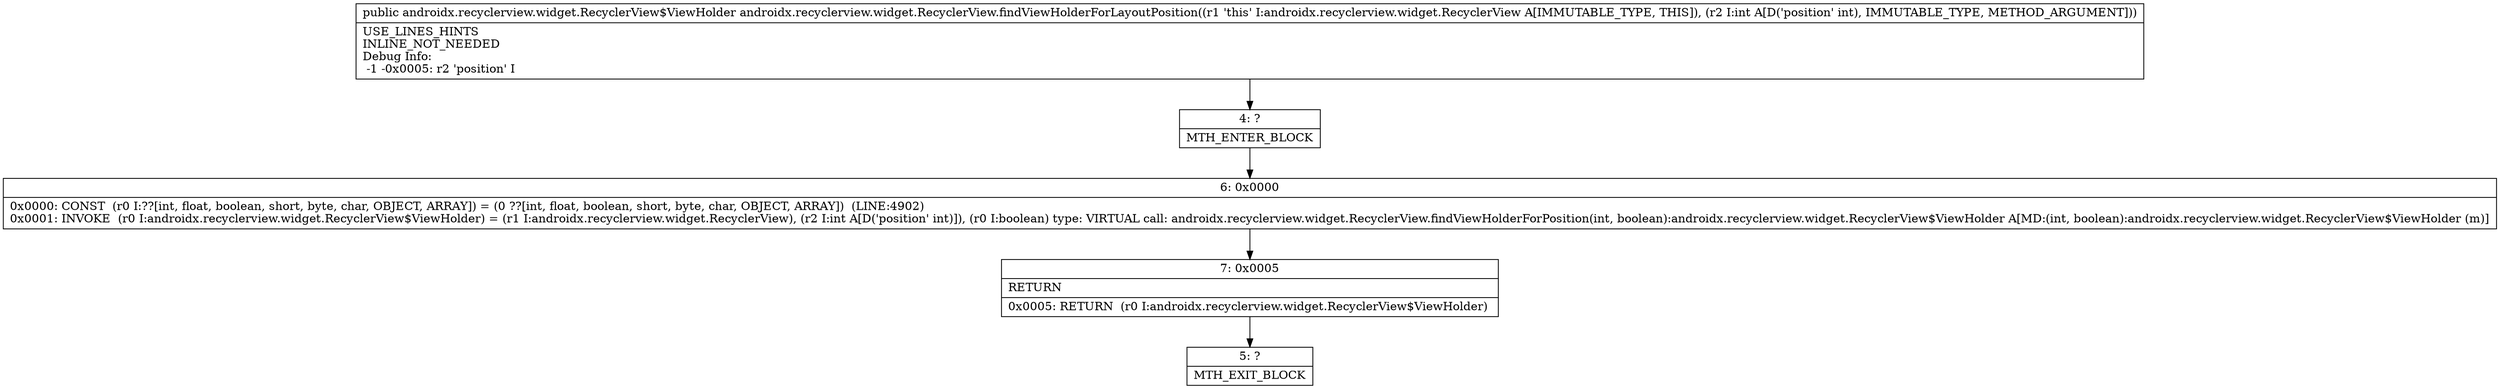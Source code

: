 digraph "CFG forandroidx.recyclerview.widget.RecyclerView.findViewHolderForLayoutPosition(I)Landroidx\/recyclerview\/widget\/RecyclerView$ViewHolder;" {
Node_4 [shape=record,label="{4\:\ ?|MTH_ENTER_BLOCK\l}"];
Node_6 [shape=record,label="{6\:\ 0x0000|0x0000: CONST  (r0 I:??[int, float, boolean, short, byte, char, OBJECT, ARRAY]) = (0 ??[int, float, boolean, short, byte, char, OBJECT, ARRAY])  (LINE:4902)\l0x0001: INVOKE  (r0 I:androidx.recyclerview.widget.RecyclerView$ViewHolder) = (r1 I:androidx.recyclerview.widget.RecyclerView), (r2 I:int A[D('position' int)]), (r0 I:boolean) type: VIRTUAL call: androidx.recyclerview.widget.RecyclerView.findViewHolderForPosition(int, boolean):androidx.recyclerview.widget.RecyclerView$ViewHolder A[MD:(int, boolean):androidx.recyclerview.widget.RecyclerView$ViewHolder (m)]\l}"];
Node_7 [shape=record,label="{7\:\ 0x0005|RETURN\l|0x0005: RETURN  (r0 I:androidx.recyclerview.widget.RecyclerView$ViewHolder) \l}"];
Node_5 [shape=record,label="{5\:\ ?|MTH_EXIT_BLOCK\l}"];
MethodNode[shape=record,label="{public androidx.recyclerview.widget.RecyclerView$ViewHolder androidx.recyclerview.widget.RecyclerView.findViewHolderForLayoutPosition((r1 'this' I:androidx.recyclerview.widget.RecyclerView A[IMMUTABLE_TYPE, THIS]), (r2 I:int A[D('position' int), IMMUTABLE_TYPE, METHOD_ARGUMENT]))  | USE_LINES_HINTS\lINLINE_NOT_NEEDED\lDebug Info:\l  \-1 \-0x0005: r2 'position' I\l}"];
MethodNode -> Node_4;Node_4 -> Node_6;
Node_6 -> Node_7;
Node_7 -> Node_5;
}

